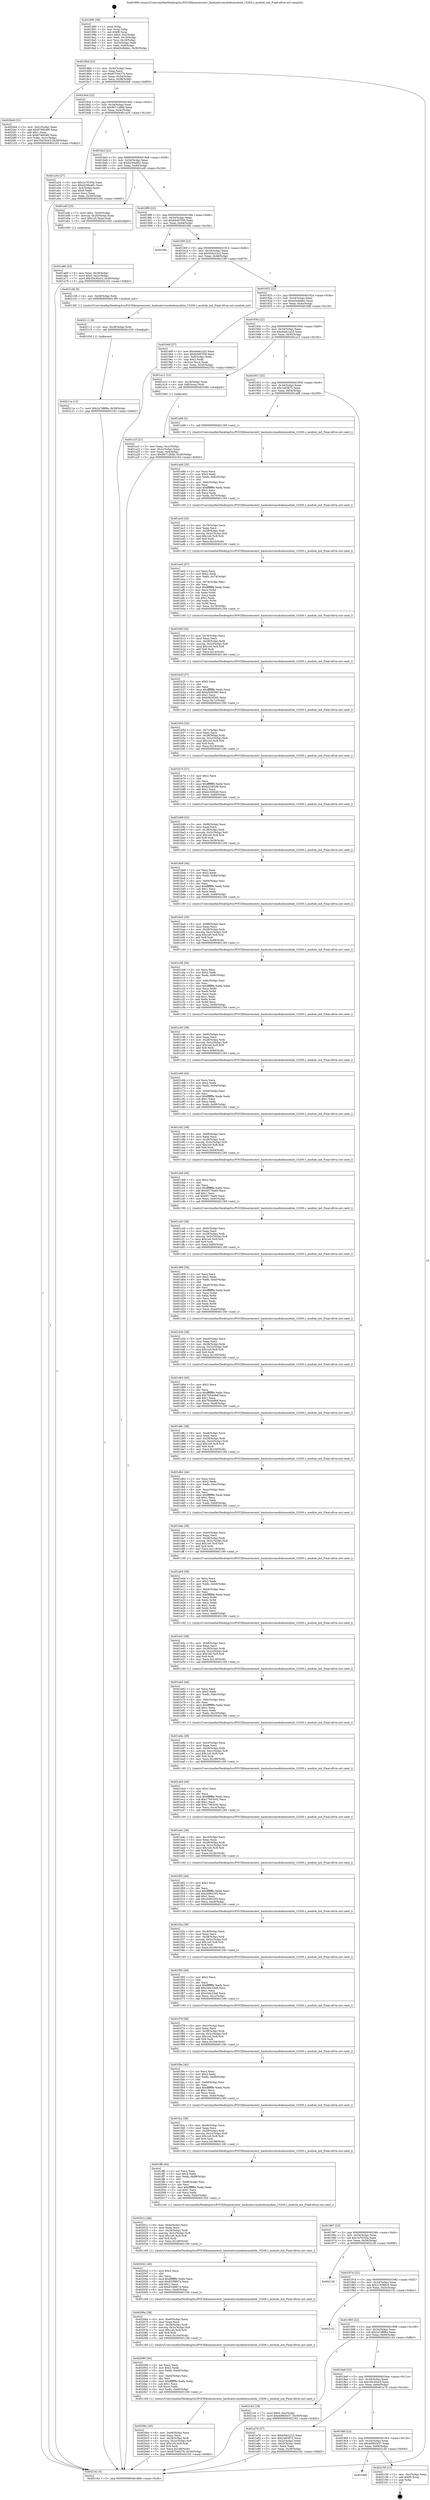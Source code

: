 digraph "0x401890" {
  label = "0x401890 (/mnt/c/Users/mathe/Desktop/tcc/POCII/binaries/extr_hashcatsrcmodulesmodule_15200.c_module_init_Final-ollvm.out::main(0))"
  labelloc = "t"
  node[shape=record]

  Entry [label="",width=0.3,height=0.3,shape=circle,fillcolor=black,style=filled]
  "0x4018b6" [label="{
     0x4018b6 [23]\l
     | [instrs]\l
     &nbsp;&nbsp;0x4018b6 \<+3\>: mov -0x30(%rbp),%eax\l
     &nbsp;&nbsp;0x4018b9 \<+2\>: mov %eax,%ecx\l
     &nbsp;&nbsp;0x4018bb \<+6\>: sub $0x87546376,%ecx\l
     &nbsp;&nbsp;0x4018c1 \<+3\>: mov %eax,-0x34(%rbp)\l
     &nbsp;&nbsp;0x4018c4 \<+3\>: mov %ecx,-0x38(%rbp)\l
     &nbsp;&nbsp;0x4018c7 \<+6\>: je 00000000004020e9 \<main+0x859\>\l
  }"]
  "0x4020e9" [label="{
     0x4020e9 [31]\l
     | [instrs]\l
     &nbsp;&nbsp;0x4020e9 \<+3\>: mov -0x2c(%rbp),%eax\l
     &nbsp;&nbsp;0x4020ec \<+5\>: add $0x6746b4f0,%eax\l
     &nbsp;&nbsp;0x4020f1 \<+3\>: add $0x1,%eax\l
     &nbsp;&nbsp;0x4020f4 \<+5\>: sub $0x6746b4f0,%eax\l
     &nbsp;&nbsp;0x4020f9 \<+3\>: mov %eax,-0x2c(%rbp)\l
     &nbsp;&nbsp;0x4020fc \<+7\>: movl $0x35e30ce3,-0x30(%rbp)\l
     &nbsp;&nbsp;0x402103 \<+5\>: jmp 0000000000402162 \<main+0x8d2\>\l
  }"]
  "0x4018cd" [label="{
     0x4018cd [22]\l
     | [instrs]\l
     &nbsp;&nbsp;0x4018cd \<+5\>: jmp 00000000004018d2 \<main+0x42\>\l
     &nbsp;&nbsp;0x4018d2 \<+3\>: mov -0x34(%rbp),%eax\l
     &nbsp;&nbsp;0x4018d5 \<+5\>: sub $0x9671268b,%eax\l
     &nbsp;&nbsp;0x4018da \<+3\>: mov %eax,-0x3c(%rbp)\l
     &nbsp;&nbsp;0x4018dd \<+6\>: je 0000000000401a34 \<main+0x1a4\>\l
  }"]
  Exit [label="",width=0.3,height=0.3,shape=circle,fillcolor=black,style=filled,peripheries=2]
  "0x401a34" [label="{
     0x401a34 [27]\l
     | [instrs]\l
     &nbsp;&nbsp;0x401a34 \<+5\>: mov $0x1e7f105a,%eax\l
     &nbsp;&nbsp;0x401a39 \<+5\>: mov $0xb239a481,%ecx\l
     &nbsp;&nbsp;0x401a3e \<+3\>: mov -0x4(%rbp),%edx\l
     &nbsp;&nbsp;0x401a41 \<+3\>: cmp $0x0,%edx\l
     &nbsp;&nbsp;0x401a44 \<+3\>: cmove %ecx,%eax\l
     &nbsp;&nbsp;0x401a47 \<+3\>: mov %eax,-0x30(%rbp)\l
     &nbsp;&nbsp;0x401a4a \<+5\>: jmp 0000000000402162 \<main+0x8d2\>\l
  }"]
  "0x4018e3" [label="{
     0x4018e3 [22]\l
     | [instrs]\l
     &nbsp;&nbsp;0x4018e3 \<+5\>: jmp 00000000004018e8 \<main+0x58\>\l
     &nbsp;&nbsp;0x4018e8 \<+3\>: mov -0x34(%rbp),%eax\l
     &nbsp;&nbsp;0x4018eb \<+5\>: sub $0xb239a481,%eax\l
     &nbsp;&nbsp;0x4018f0 \<+3\>: mov %eax,-0x40(%rbp)\l
     &nbsp;&nbsp;0x4018f3 \<+6\>: je 0000000000401a4f \<main+0x1bf\>\l
  }"]
  "0x4019d5" [label="{
     0x4019d5\l
  }", style=dashed]
  "0x401a4f" [label="{
     0x401a4f [23]\l
     | [instrs]\l
     &nbsp;&nbsp;0x401a4f \<+7\>: movl $0x1,-0x20(%rbp)\l
     &nbsp;&nbsp;0x401a56 \<+4\>: movslq -0x20(%rbp),%rax\l
     &nbsp;&nbsp;0x401a5a \<+7\>: imul $0x1e0,%rax,%rdi\l
     &nbsp;&nbsp;0x401a61 \<+5\>: call 0000000000401050 \<malloc@plt\>\l
     | [calls]\l
     &nbsp;&nbsp;0x401050 \{1\} (unknown)\l
  }"]
  "0x4018f9" [label="{
     0x4018f9 [22]\l
     | [instrs]\l
     &nbsp;&nbsp;0x4018f9 \<+5\>: jmp 00000000004018fe \<main+0x6e\>\l
     &nbsp;&nbsp;0x4018fe \<+3\>: mov -0x34(%rbp),%eax\l
     &nbsp;&nbsp;0x401901 \<+5\>: sub $0xb4497f36,%eax\l
     &nbsp;&nbsp;0x401906 \<+3\>: mov %eax,-0x44(%rbp)\l
     &nbsp;&nbsp;0x401909 \<+6\>: je 00000000004019fa \<main+0x16a\>\l
  }"]
  "0x402156" [label="{
     0x402156 [12]\l
     | [instrs]\l
     &nbsp;&nbsp;0x402156 \<+3\>: mov -0xc(%rbp),%eax\l
     &nbsp;&nbsp;0x402159 \<+7\>: add $0xf0,%rsp\l
     &nbsp;&nbsp;0x402160 \<+1\>: pop %rbp\l
     &nbsp;&nbsp;0x402161 \<+1\>: ret\l
  }"]
  "0x4019fa" [label="{
     0x4019fa\l
  }", style=dashed]
  "0x40190f" [label="{
     0x40190f [22]\l
     | [instrs]\l
     &nbsp;&nbsp;0x40190f \<+5\>: jmp 0000000000401914 \<main+0x84\>\l
     &nbsp;&nbsp;0x401914 \<+3\>: mov -0x34(%rbp),%eax\l
     &nbsp;&nbsp;0x401917 \<+5\>: sub $0xb54c22c2,%eax\l
     &nbsp;&nbsp;0x40191c \<+3\>: mov %eax,-0x48(%rbp)\l
     &nbsp;&nbsp;0x40191f \<+6\>: je 0000000000402108 \<main+0x878\>\l
  }"]
  "0x40211a" [label="{
     0x40211a [12]\l
     | [instrs]\l
     &nbsp;&nbsp;0x40211a \<+7\>: movl $0x2a7d8f8a,-0x30(%rbp)\l
     &nbsp;&nbsp;0x402121 \<+5\>: jmp 0000000000402162 \<main+0x8d2\>\l
  }"]
  "0x402108" [label="{
     0x402108 [9]\l
     | [instrs]\l
     &nbsp;&nbsp;0x402108 \<+4\>: mov -0x28(%rbp),%rdi\l
     &nbsp;&nbsp;0x40210c \<+5\>: call 00000000004013f0 \<module_init\>\l
     | [calls]\l
     &nbsp;&nbsp;0x4013f0 \{1\} (/mnt/c/Users/mathe/Desktop/tcc/POCII/binaries/extr_hashcatsrcmodulesmodule_15200.c_module_init_Final-ollvm.out::module_init)\l
  }"]
  "0x401925" [label="{
     0x401925 [22]\l
     | [instrs]\l
     &nbsp;&nbsp;0x401925 \<+5\>: jmp 000000000040192a \<main+0x9a\>\l
     &nbsp;&nbsp;0x40192a \<+3\>: mov -0x34(%rbp),%eax\l
     &nbsp;&nbsp;0x40192d \<+5\>: sub $0xd3e0ebbc,%eax\l
     &nbsp;&nbsp;0x401932 \<+3\>: mov %eax,-0x4c(%rbp)\l
     &nbsp;&nbsp;0x401935 \<+6\>: je 00000000004019df \<main+0x14f\>\l
  }"]
  "0x402111" [label="{
     0x402111 [9]\l
     | [instrs]\l
     &nbsp;&nbsp;0x402111 \<+4\>: mov -0x28(%rbp),%rdi\l
     &nbsp;&nbsp;0x402115 \<+5\>: call 0000000000401030 \<free@plt\>\l
     | [calls]\l
     &nbsp;&nbsp;0x401030 \{1\} (unknown)\l
  }"]
  "0x4019df" [label="{
     0x4019df [27]\l
     | [instrs]\l
     &nbsp;&nbsp;0x4019df \<+5\>: mov $0xd4de1a33,%eax\l
     &nbsp;&nbsp;0x4019e4 \<+5\>: mov $0xb4497f36,%ecx\l
     &nbsp;&nbsp;0x4019e9 \<+3\>: mov -0x8(%rbp),%edx\l
     &nbsp;&nbsp;0x4019ec \<+3\>: cmp $0x2,%edx\l
     &nbsp;&nbsp;0x4019ef \<+3\>: cmovne %ecx,%eax\l
     &nbsp;&nbsp;0x4019f2 \<+3\>: mov %eax,-0x30(%rbp)\l
     &nbsp;&nbsp;0x4019f5 \<+5\>: jmp 0000000000402162 \<main+0x8d2\>\l
  }"]
  "0x40193b" [label="{
     0x40193b [22]\l
     | [instrs]\l
     &nbsp;&nbsp;0x40193b \<+5\>: jmp 0000000000401940 \<main+0xb0\>\l
     &nbsp;&nbsp;0x401940 \<+3\>: mov -0x34(%rbp),%eax\l
     &nbsp;&nbsp;0x401943 \<+5\>: sub $0xd4de1a33,%eax\l
     &nbsp;&nbsp;0x401948 \<+3\>: mov %eax,-0x50(%rbp)\l
     &nbsp;&nbsp;0x40194b \<+6\>: je 0000000000401a12 \<main+0x182\>\l
  }"]
  "0x402162" [label="{
     0x402162 [5]\l
     | [instrs]\l
     &nbsp;&nbsp;0x402162 \<+5\>: jmp 00000000004018b6 \<main+0x26\>\l
  }"]
  "0x401890" [label="{
     0x401890 [38]\l
     | [instrs]\l
     &nbsp;&nbsp;0x401890 \<+1\>: push %rbp\l
     &nbsp;&nbsp;0x401891 \<+3\>: mov %rsp,%rbp\l
     &nbsp;&nbsp;0x401894 \<+7\>: sub $0xf0,%rsp\l
     &nbsp;&nbsp;0x40189b \<+7\>: movl $0x0,-0xc(%rbp)\l
     &nbsp;&nbsp;0x4018a2 \<+3\>: mov %edi,-0x10(%rbp)\l
     &nbsp;&nbsp;0x4018a5 \<+4\>: mov %rsi,-0x18(%rbp)\l
     &nbsp;&nbsp;0x4018a9 \<+3\>: mov -0x10(%rbp),%edi\l
     &nbsp;&nbsp;0x4018ac \<+3\>: mov %edi,-0x8(%rbp)\l
     &nbsp;&nbsp;0x4018af \<+7\>: movl $0xd3e0ebbc,-0x30(%rbp)\l
  }"]
  "0x4020bc" [label="{
     0x4020bc [45]\l
     | [instrs]\l
     &nbsp;&nbsp;0x4020bc \<+6\>: mov -0xe8(%rbp),%ecx\l
     &nbsp;&nbsp;0x4020c2 \<+3\>: imul %eax,%ecx\l
     &nbsp;&nbsp;0x4020c5 \<+4\>: mov -0x28(%rbp),%rdi\l
     &nbsp;&nbsp;0x4020c9 \<+4\>: movslq -0x2c(%rbp),%r8\l
     &nbsp;&nbsp;0x4020cd \<+7\>: imul $0x1e0,%r8,%r8\l
     &nbsp;&nbsp;0x4020d4 \<+3\>: add %r8,%rdi\l
     &nbsp;&nbsp;0x4020d7 \<+6\>: mov %ecx,0x1d8(%rdi)\l
     &nbsp;&nbsp;0x4020dd \<+7\>: movl $0x87546376,-0x30(%rbp)\l
     &nbsp;&nbsp;0x4020e4 \<+5\>: jmp 0000000000402162 \<main+0x8d2\>\l
  }"]
  "0x401a12" [label="{
     0x401a12 [13]\l
     | [instrs]\l
     &nbsp;&nbsp;0x401a12 \<+4\>: mov -0x18(%rbp),%rax\l
     &nbsp;&nbsp;0x401a16 \<+4\>: mov 0x8(%rax),%rdi\l
     &nbsp;&nbsp;0x401a1a \<+5\>: call 0000000000401060 \<atoi@plt\>\l
     | [calls]\l
     &nbsp;&nbsp;0x401060 \{1\} (unknown)\l
  }"]
  "0x401951" [label="{
     0x401951 [22]\l
     | [instrs]\l
     &nbsp;&nbsp;0x401951 \<+5\>: jmp 0000000000401956 \<main+0xc6\>\l
     &nbsp;&nbsp;0x401956 \<+3\>: mov -0x34(%rbp),%eax\l
     &nbsp;&nbsp;0x401959 \<+5\>: sub $0x1a63872,%eax\l
     &nbsp;&nbsp;0x40195e \<+3\>: mov %eax,-0x54(%rbp)\l
     &nbsp;&nbsp;0x401961 \<+6\>: je 0000000000401a98 \<main+0x208\>\l
  }"]
  "0x401a1f" [label="{
     0x401a1f [21]\l
     | [instrs]\l
     &nbsp;&nbsp;0x401a1f \<+3\>: mov %eax,-0x1c(%rbp)\l
     &nbsp;&nbsp;0x401a22 \<+3\>: mov -0x1c(%rbp),%eax\l
     &nbsp;&nbsp;0x401a25 \<+3\>: mov %eax,-0x4(%rbp)\l
     &nbsp;&nbsp;0x401a28 \<+7\>: movl $0x9671268b,-0x30(%rbp)\l
     &nbsp;&nbsp;0x401a2f \<+5\>: jmp 0000000000402162 \<main+0x8d2\>\l
  }"]
  "0x401a66" [label="{
     0x401a66 [23]\l
     | [instrs]\l
     &nbsp;&nbsp;0x401a66 \<+4\>: mov %rax,-0x28(%rbp)\l
     &nbsp;&nbsp;0x401a6a \<+7\>: movl $0x0,-0x2c(%rbp)\l
     &nbsp;&nbsp;0x401a71 \<+7\>: movl $0x35e30ce3,-0x30(%rbp)\l
     &nbsp;&nbsp;0x401a78 \<+5\>: jmp 0000000000402162 \<main+0x8d2\>\l
  }"]
  "0x402090" [label="{
     0x402090 [44]\l
     | [instrs]\l
     &nbsp;&nbsp;0x402090 \<+2\>: xor %ecx,%ecx\l
     &nbsp;&nbsp;0x402092 \<+5\>: mov $0x2,%edx\l
     &nbsp;&nbsp;0x402097 \<+6\>: mov %edx,-0xe4(%rbp)\l
     &nbsp;&nbsp;0x40209d \<+1\>: cltd\l
     &nbsp;&nbsp;0x40209e \<+6\>: mov -0xe4(%rbp),%esi\l
     &nbsp;&nbsp;0x4020a4 \<+2\>: idiv %esi\l
     &nbsp;&nbsp;0x4020a6 \<+6\>: imul $0xfffffffe,%edx,%edx\l
     &nbsp;&nbsp;0x4020ac \<+3\>: sub $0x1,%ecx\l
     &nbsp;&nbsp;0x4020af \<+2\>: sub %ecx,%edx\l
     &nbsp;&nbsp;0x4020b1 \<+6\>: mov %edx,-0xe8(%rbp)\l
     &nbsp;&nbsp;0x4020b7 \<+5\>: call 0000000000401160 \<next_i\>\l
     | [calls]\l
     &nbsp;&nbsp;0x401160 \{1\} (/mnt/c/Users/mathe/Desktop/tcc/POCII/binaries/extr_hashcatsrcmodulesmodule_15200.c_module_init_Final-ollvm.out::next_i)\l
  }"]
  "0x401a98" [label="{
     0x401a98 [5]\l
     | [instrs]\l
     &nbsp;&nbsp;0x401a98 \<+5\>: call 0000000000401160 \<next_i\>\l
     | [calls]\l
     &nbsp;&nbsp;0x401160 \{1\} (/mnt/c/Users/mathe/Desktop/tcc/POCII/binaries/extr_hashcatsrcmodulesmodule_15200.c_module_init_Final-ollvm.out::next_i)\l
  }"]
  "0x401967" [label="{
     0x401967 [22]\l
     | [instrs]\l
     &nbsp;&nbsp;0x401967 \<+5\>: jmp 000000000040196c \<main+0xdc\>\l
     &nbsp;&nbsp;0x40196c \<+3\>: mov -0x34(%rbp),%eax\l
     &nbsp;&nbsp;0x40196f \<+5\>: sub $0x1e7f105a,%eax\l
     &nbsp;&nbsp;0x401974 \<+3\>: mov %eax,-0x58(%rbp)\l
     &nbsp;&nbsp;0x401977 \<+6\>: je 0000000000402126 \<main+0x896\>\l
  }"]
  "0x40206a" [label="{
     0x40206a [38]\l
     | [instrs]\l
     &nbsp;&nbsp;0x40206a \<+6\>: mov -0xe0(%rbp),%ecx\l
     &nbsp;&nbsp;0x402070 \<+3\>: imul %eax,%ecx\l
     &nbsp;&nbsp;0x402073 \<+4\>: mov -0x28(%rbp),%rdi\l
     &nbsp;&nbsp;0x402077 \<+4\>: movslq -0x2c(%rbp),%r8\l
     &nbsp;&nbsp;0x40207b \<+7\>: imul $0x1e0,%r8,%r8\l
     &nbsp;&nbsp;0x402082 \<+3\>: add %r8,%rdi\l
     &nbsp;&nbsp;0x402085 \<+6\>: mov %ecx,0x1d4(%rdi)\l
     &nbsp;&nbsp;0x40208b \<+5\>: call 0000000000401160 \<next_i\>\l
     | [calls]\l
     &nbsp;&nbsp;0x401160 \{1\} (/mnt/c/Users/mathe/Desktop/tcc/POCII/binaries/extr_hashcatsrcmodulesmodule_15200.c_module_init_Final-ollvm.out::next_i)\l
  }"]
  "0x402126" [label="{
     0x402126\l
  }", style=dashed]
  "0x40197d" [label="{
     0x40197d [22]\l
     | [instrs]\l
     &nbsp;&nbsp;0x40197d \<+5\>: jmp 0000000000401982 \<main+0xf2\>\l
     &nbsp;&nbsp;0x401982 \<+3\>: mov -0x34(%rbp),%eax\l
     &nbsp;&nbsp;0x401985 \<+5\>: sub $0x219366c9,%eax\l
     &nbsp;&nbsp;0x40198a \<+3\>: mov %eax,-0x5c(%rbp)\l
     &nbsp;&nbsp;0x40198d \<+6\>: je 0000000000402132 \<main+0x8a2\>\l
  }"]
  "0x402042" [label="{
     0x402042 [40]\l
     | [instrs]\l
     &nbsp;&nbsp;0x402042 \<+5\>: mov $0x2,%ecx\l
     &nbsp;&nbsp;0x402047 \<+1\>: cltd\l
     &nbsp;&nbsp;0x402048 \<+2\>: idiv %ecx\l
     &nbsp;&nbsp;0x40204a \<+6\>: imul $0xfffffffe,%edx,%ecx\l
     &nbsp;&nbsp;0x402050 \<+6\>: add $0x6338f074,%ecx\l
     &nbsp;&nbsp;0x402056 \<+3\>: add $0x1,%ecx\l
     &nbsp;&nbsp;0x402059 \<+6\>: sub $0x6338f074,%ecx\l
     &nbsp;&nbsp;0x40205f \<+6\>: mov %ecx,-0xe0(%rbp)\l
     &nbsp;&nbsp;0x402065 \<+5\>: call 0000000000401160 \<next_i\>\l
     | [calls]\l
     &nbsp;&nbsp;0x401160 \{1\} (/mnt/c/Users/mathe/Desktop/tcc/POCII/binaries/extr_hashcatsrcmodulesmodule_15200.c_module_init_Final-ollvm.out::next_i)\l
  }"]
  "0x402132" [label="{
     0x402132\l
  }", style=dashed]
  "0x401993" [label="{
     0x401993 [22]\l
     | [instrs]\l
     &nbsp;&nbsp;0x401993 \<+5\>: jmp 0000000000401998 \<main+0x108\>\l
     &nbsp;&nbsp;0x401998 \<+3\>: mov -0x34(%rbp),%eax\l
     &nbsp;&nbsp;0x40199b \<+5\>: sub $0x2a7d8f8a,%eax\l
     &nbsp;&nbsp;0x4019a0 \<+3\>: mov %eax,-0x60(%rbp)\l
     &nbsp;&nbsp;0x4019a3 \<+6\>: je 0000000000402143 \<main+0x8b3\>\l
  }"]
  "0x40201c" [label="{
     0x40201c [38]\l
     | [instrs]\l
     &nbsp;&nbsp;0x40201c \<+6\>: mov -0xdc(%rbp),%ecx\l
     &nbsp;&nbsp;0x402022 \<+3\>: imul %eax,%ecx\l
     &nbsp;&nbsp;0x402025 \<+4\>: mov -0x28(%rbp),%rdi\l
     &nbsp;&nbsp;0x402029 \<+4\>: movslq -0x2c(%rbp),%r8\l
     &nbsp;&nbsp;0x40202d \<+7\>: imul $0x1e0,%r8,%r8\l
     &nbsp;&nbsp;0x402034 \<+3\>: add %r8,%rdi\l
     &nbsp;&nbsp;0x402037 \<+6\>: mov %ecx,0x1d0(%rdi)\l
     &nbsp;&nbsp;0x40203d \<+5\>: call 0000000000401160 \<next_i\>\l
     | [calls]\l
     &nbsp;&nbsp;0x401160 \{1\} (/mnt/c/Users/mathe/Desktop/tcc/POCII/binaries/extr_hashcatsrcmodulesmodule_15200.c_module_init_Final-ollvm.out::next_i)\l
  }"]
  "0x402143" [label="{
     0x402143 [19]\l
     | [instrs]\l
     &nbsp;&nbsp;0x402143 \<+7\>: movl $0x0,-0xc(%rbp)\l
     &nbsp;&nbsp;0x40214a \<+7\>: movl $0x4d9b5437,-0x30(%rbp)\l
     &nbsp;&nbsp;0x402151 \<+5\>: jmp 0000000000402162 \<main+0x8d2\>\l
  }"]
  "0x4019a9" [label="{
     0x4019a9 [22]\l
     | [instrs]\l
     &nbsp;&nbsp;0x4019a9 \<+5\>: jmp 00000000004019ae \<main+0x11e\>\l
     &nbsp;&nbsp;0x4019ae \<+3\>: mov -0x34(%rbp),%eax\l
     &nbsp;&nbsp;0x4019b1 \<+5\>: sub $0x35e30ce3,%eax\l
     &nbsp;&nbsp;0x4019b6 \<+3\>: mov %eax,-0x64(%rbp)\l
     &nbsp;&nbsp;0x4019b9 \<+6\>: je 0000000000401a7d \<main+0x1ed\>\l
  }"]
  "0x401ff0" [label="{
     0x401ff0 [44]\l
     | [instrs]\l
     &nbsp;&nbsp;0x401ff0 \<+2\>: xor %ecx,%ecx\l
     &nbsp;&nbsp;0x401ff2 \<+5\>: mov $0x2,%edx\l
     &nbsp;&nbsp;0x401ff7 \<+6\>: mov %edx,-0xd8(%rbp)\l
     &nbsp;&nbsp;0x401ffd \<+1\>: cltd\l
     &nbsp;&nbsp;0x401ffe \<+6\>: mov -0xd8(%rbp),%esi\l
     &nbsp;&nbsp;0x402004 \<+2\>: idiv %esi\l
     &nbsp;&nbsp;0x402006 \<+6\>: imul $0xfffffffe,%edx,%edx\l
     &nbsp;&nbsp;0x40200c \<+3\>: sub $0x1,%ecx\l
     &nbsp;&nbsp;0x40200f \<+2\>: sub %ecx,%edx\l
     &nbsp;&nbsp;0x402011 \<+6\>: mov %edx,-0xdc(%rbp)\l
     &nbsp;&nbsp;0x402017 \<+5\>: call 0000000000401160 \<next_i\>\l
     | [calls]\l
     &nbsp;&nbsp;0x401160 \{1\} (/mnt/c/Users/mathe/Desktop/tcc/POCII/binaries/extr_hashcatsrcmodulesmodule_15200.c_module_init_Final-ollvm.out::next_i)\l
  }"]
  "0x401a7d" [label="{
     0x401a7d [27]\l
     | [instrs]\l
     &nbsp;&nbsp;0x401a7d \<+5\>: mov $0xb54c22c2,%eax\l
     &nbsp;&nbsp;0x401a82 \<+5\>: mov $0x1a63872,%ecx\l
     &nbsp;&nbsp;0x401a87 \<+3\>: mov -0x2c(%rbp),%edx\l
     &nbsp;&nbsp;0x401a8a \<+3\>: cmp -0x20(%rbp),%edx\l
     &nbsp;&nbsp;0x401a8d \<+3\>: cmovl %ecx,%eax\l
     &nbsp;&nbsp;0x401a90 \<+3\>: mov %eax,-0x30(%rbp)\l
     &nbsp;&nbsp;0x401a93 \<+5\>: jmp 0000000000402162 \<main+0x8d2\>\l
  }"]
  "0x4019bf" [label="{
     0x4019bf [22]\l
     | [instrs]\l
     &nbsp;&nbsp;0x4019bf \<+5\>: jmp 00000000004019c4 \<main+0x134\>\l
     &nbsp;&nbsp;0x4019c4 \<+3\>: mov -0x34(%rbp),%eax\l
     &nbsp;&nbsp;0x4019c7 \<+5\>: sub $0x4d9b5437,%eax\l
     &nbsp;&nbsp;0x4019cc \<+3\>: mov %eax,-0x68(%rbp)\l
     &nbsp;&nbsp;0x4019cf \<+6\>: je 0000000000402156 \<main+0x8c6\>\l
  }"]
  "0x401a9d" [label="{
     0x401a9d [35]\l
     | [instrs]\l
     &nbsp;&nbsp;0x401a9d \<+2\>: xor %ecx,%ecx\l
     &nbsp;&nbsp;0x401a9f \<+5\>: mov $0x2,%edx\l
     &nbsp;&nbsp;0x401aa4 \<+3\>: mov %edx,-0x6c(%rbp)\l
     &nbsp;&nbsp;0x401aa7 \<+1\>: cltd\l
     &nbsp;&nbsp;0x401aa8 \<+3\>: mov -0x6c(%rbp),%esi\l
     &nbsp;&nbsp;0x401aab \<+2\>: idiv %esi\l
     &nbsp;&nbsp;0x401aad \<+6\>: imul $0xfffffffe,%edx,%edx\l
     &nbsp;&nbsp;0x401ab3 \<+3\>: sub $0x1,%ecx\l
     &nbsp;&nbsp;0x401ab6 \<+2\>: sub %ecx,%edx\l
     &nbsp;&nbsp;0x401ab8 \<+3\>: mov %edx,-0x70(%rbp)\l
     &nbsp;&nbsp;0x401abb \<+5\>: call 0000000000401160 \<next_i\>\l
     | [calls]\l
     &nbsp;&nbsp;0x401160 \{1\} (/mnt/c/Users/mathe/Desktop/tcc/POCII/binaries/extr_hashcatsrcmodulesmodule_15200.c_module_init_Final-ollvm.out::next_i)\l
  }"]
  "0x401ac0" [label="{
     0x401ac0 [32]\l
     | [instrs]\l
     &nbsp;&nbsp;0x401ac0 \<+3\>: mov -0x70(%rbp),%ecx\l
     &nbsp;&nbsp;0x401ac3 \<+3\>: imul %eax,%ecx\l
     &nbsp;&nbsp;0x401ac6 \<+4\>: mov -0x28(%rbp),%rdi\l
     &nbsp;&nbsp;0x401aca \<+4\>: movslq -0x2c(%rbp),%r8\l
     &nbsp;&nbsp;0x401ace \<+7\>: imul $0x1e0,%r8,%r8\l
     &nbsp;&nbsp;0x401ad5 \<+3\>: add %r8,%rdi\l
     &nbsp;&nbsp;0x401ad8 \<+3\>: mov %ecx,0x10(%rdi)\l
     &nbsp;&nbsp;0x401adb \<+5\>: call 0000000000401160 \<next_i\>\l
     | [calls]\l
     &nbsp;&nbsp;0x401160 \{1\} (/mnt/c/Users/mathe/Desktop/tcc/POCII/binaries/extr_hashcatsrcmodulesmodule_15200.c_module_init_Final-ollvm.out::next_i)\l
  }"]
  "0x401ae0" [label="{
     0x401ae0 [47]\l
     | [instrs]\l
     &nbsp;&nbsp;0x401ae0 \<+2\>: xor %ecx,%ecx\l
     &nbsp;&nbsp;0x401ae2 \<+5\>: mov $0x2,%edx\l
     &nbsp;&nbsp;0x401ae7 \<+3\>: mov %edx,-0x74(%rbp)\l
     &nbsp;&nbsp;0x401aea \<+1\>: cltd\l
     &nbsp;&nbsp;0x401aeb \<+3\>: mov -0x74(%rbp),%esi\l
     &nbsp;&nbsp;0x401aee \<+2\>: idiv %esi\l
     &nbsp;&nbsp;0x401af0 \<+6\>: imul $0xfffffffe,%edx,%edx\l
     &nbsp;&nbsp;0x401af6 \<+3\>: mov %ecx,%r9d\l
     &nbsp;&nbsp;0x401af9 \<+3\>: sub %edx,%r9d\l
     &nbsp;&nbsp;0x401afc \<+2\>: mov %ecx,%edx\l
     &nbsp;&nbsp;0x401afe \<+3\>: sub $0x1,%edx\l
     &nbsp;&nbsp;0x401b01 \<+3\>: add %edx,%r9d\l
     &nbsp;&nbsp;0x401b04 \<+3\>: sub %r9d,%ecx\l
     &nbsp;&nbsp;0x401b07 \<+3\>: mov %ecx,-0x78(%rbp)\l
     &nbsp;&nbsp;0x401b0a \<+5\>: call 0000000000401160 \<next_i\>\l
     | [calls]\l
     &nbsp;&nbsp;0x401160 \{1\} (/mnt/c/Users/mathe/Desktop/tcc/POCII/binaries/extr_hashcatsrcmodulesmodule_15200.c_module_init_Final-ollvm.out::next_i)\l
  }"]
  "0x401b0f" [label="{
     0x401b0f [32]\l
     | [instrs]\l
     &nbsp;&nbsp;0x401b0f \<+3\>: mov -0x78(%rbp),%ecx\l
     &nbsp;&nbsp;0x401b12 \<+3\>: imul %eax,%ecx\l
     &nbsp;&nbsp;0x401b15 \<+4\>: mov -0x28(%rbp),%rdi\l
     &nbsp;&nbsp;0x401b19 \<+4\>: movslq -0x2c(%rbp),%r8\l
     &nbsp;&nbsp;0x401b1d \<+7\>: imul $0x1e0,%r8,%r8\l
     &nbsp;&nbsp;0x401b24 \<+3\>: add %r8,%rdi\l
     &nbsp;&nbsp;0x401b27 \<+3\>: mov %ecx,0x14(%rdi)\l
     &nbsp;&nbsp;0x401b2a \<+5\>: call 0000000000401160 \<next_i\>\l
     | [calls]\l
     &nbsp;&nbsp;0x401160 \{1\} (/mnt/c/Users/mathe/Desktop/tcc/POCII/binaries/extr_hashcatsrcmodulesmodule_15200.c_module_init_Final-ollvm.out::next_i)\l
  }"]
  "0x401b2f" [label="{
     0x401b2f [37]\l
     | [instrs]\l
     &nbsp;&nbsp;0x401b2f \<+5\>: mov $0x2,%ecx\l
     &nbsp;&nbsp;0x401b34 \<+1\>: cltd\l
     &nbsp;&nbsp;0x401b35 \<+2\>: idiv %ecx\l
     &nbsp;&nbsp;0x401b37 \<+6\>: imul $0xfffffffe,%edx,%ecx\l
     &nbsp;&nbsp;0x401b3d \<+6\>: add $0xb5b5f385,%ecx\l
     &nbsp;&nbsp;0x401b43 \<+3\>: add $0x1,%ecx\l
     &nbsp;&nbsp;0x401b46 \<+6\>: sub $0xb5b5f385,%ecx\l
     &nbsp;&nbsp;0x401b4c \<+3\>: mov %ecx,-0x7c(%rbp)\l
     &nbsp;&nbsp;0x401b4f \<+5\>: call 0000000000401160 \<next_i\>\l
     | [calls]\l
     &nbsp;&nbsp;0x401160 \{1\} (/mnt/c/Users/mathe/Desktop/tcc/POCII/binaries/extr_hashcatsrcmodulesmodule_15200.c_module_init_Final-ollvm.out::next_i)\l
  }"]
  "0x401b54" [label="{
     0x401b54 [32]\l
     | [instrs]\l
     &nbsp;&nbsp;0x401b54 \<+3\>: mov -0x7c(%rbp),%ecx\l
     &nbsp;&nbsp;0x401b57 \<+3\>: imul %eax,%ecx\l
     &nbsp;&nbsp;0x401b5a \<+4\>: mov -0x28(%rbp),%rdi\l
     &nbsp;&nbsp;0x401b5e \<+4\>: movslq -0x2c(%rbp),%r8\l
     &nbsp;&nbsp;0x401b62 \<+7\>: imul $0x1e0,%r8,%r8\l
     &nbsp;&nbsp;0x401b69 \<+3\>: add %r8,%rdi\l
     &nbsp;&nbsp;0x401b6c \<+3\>: mov %ecx,0x18(%rdi)\l
     &nbsp;&nbsp;0x401b6f \<+5\>: call 0000000000401160 \<next_i\>\l
     | [calls]\l
     &nbsp;&nbsp;0x401160 \{1\} (/mnt/c/Users/mathe/Desktop/tcc/POCII/binaries/extr_hashcatsrcmodulesmodule_15200.c_module_init_Final-ollvm.out::next_i)\l
  }"]
  "0x401b74" [label="{
     0x401b74 [37]\l
     | [instrs]\l
     &nbsp;&nbsp;0x401b74 \<+5\>: mov $0x2,%ecx\l
     &nbsp;&nbsp;0x401b79 \<+1\>: cltd\l
     &nbsp;&nbsp;0x401b7a \<+2\>: idiv %ecx\l
     &nbsp;&nbsp;0x401b7c \<+6\>: imul $0xfffffffe,%edx,%ecx\l
     &nbsp;&nbsp;0x401b82 \<+6\>: sub $0xb234f2d6,%ecx\l
     &nbsp;&nbsp;0x401b88 \<+3\>: add $0x1,%ecx\l
     &nbsp;&nbsp;0x401b8b \<+6\>: add $0xb234f2d6,%ecx\l
     &nbsp;&nbsp;0x401b91 \<+3\>: mov %ecx,-0x80(%rbp)\l
     &nbsp;&nbsp;0x401b94 \<+5\>: call 0000000000401160 \<next_i\>\l
     | [calls]\l
     &nbsp;&nbsp;0x401160 \{1\} (/mnt/c/Users/mathe/Desktop/tcc/POCII/binaries/extr_hashcatsrcmodulesmodule_15200.c_module_init_Final-ollvm.out::next_i)\l
  }"]
  "0x401b99" [label="{
     0x401b99 [32]\l
     | [instrs]\l
     &nbsp;&nbsp;0x401b99 \<+3\>: mov -0x80(%rbp),%ecx\l
     &nbsp;&nbsp;0x401b9c \<+3\>: imul %eax,%ecx\l
     &nbsp;&nbsp;0x401b9f \<+4\>: mov -0x28(%rbp),%rdi\l
     &nbsp;&nbsp;0x401ba3 \<+4\>: movslq -0x2c(%rbp),%r8\l
     &nbsp;&nbsp;0x401ba7 \<+7\>: imul $0x1e0,%r8,%r8\l
     &nbsp;&nbsp;0x401bae \<+3\>: add %r8,%rdi\l
     &nbsp;&nbsp;0x401bb1 \<+3\>: mov %ecx,0x28(%rdi)\l
     &nbsp;&nbsp;0x401bb4 \<+5\>: call 0000000000401160 \<next_i\>\l
     | [calls]\l
     &nbsp;&nbsp;0x401160 \{1\} (/mnt/c/Users/mathe/Desktop/tcc/POCII/binaries/extr_hashcatsrcmodulesmodule_15200.c_module_init_Final-ollvm.out::next_i)\l
  }"]
  "0x401bb9" [label="{
     0x401bb9 [44]\l
     | [instrs]\l
     &nbsp;&nbsp;0x401bb9 \<+2\>: xor %ecx,%ecx\l
     &nbsp;&nbsp;0x401bbb \<+5\>: mov $0x2,%edx\l
     &nbsp;&nbsp;0x401bc0 \<+6\>: mov %edx,-0x84(%rbp)\l
     &nbsp;&nbsp;0x401bc6 \<+1\>: cltd\l
     &nbsp;&nbsp;0x401bc7 \<+6\>: mov -0x84(%rbp),%esi\l
     &nbsp;&nbsp;0x401bcd \<+2\>: idiv %esi\l
     &nbsp;&nbsp;0x401bcf \<+6\>: imul $0xfffffffe,%edx,%edx\l
     &nbsp;&nbsp;0x401bd5 \<+3\>: sub $0x1,%ecx\l
     &nbsp;&nbsp;0x401bd8 \<+2\>: sub %ecx,%edx\l
     &nbsp;&nbsp;0x401bda \<+6\>: mov %edx,-0x88(%rbp)\l
     &nbsp;&nbsp;0x401be0 \<+5\>: call 0000000000401160 \<next_i\>\l
     | [calls]\l
     &nbsp;&nbsp;0x401160 \{1\} (/mnt/c/Users/mathe/Desktop/tcc/POCII/binaries/extr_hashcatsrcmodulesmodule_15200.c_module_init_Final-ollvm.out::next_i)\l
  }"]
  "0x401be5" [label="{
     0x401be5 [35]\l
     | [instrs]\l
     &nbsp;&nbsp;0x401be5 \<+6\>: mov -0x88(%rbp),%ecx\l
     &nbsp;&nbsp;0x401beb \<+3\>: imul %eax,%ecx\l
     &nbsp;&nbsp;0x401bee \<+4\>: mov -0x28(%rbp),%rdi\l
     &nbsp;&nbsp;0x401bf2 \<+4\>: movslq -0x2c(%rbp),%r8\l
     &nbsp;&nbsp;0x401bf6 \<+7\>: imul $0x1e0,%r8,%r8\l
     &nbsp;&nbsp;0x401bfd \<+3\>: add %r8,%rdi\l
     &nbsp;&nbsp;0x401c00 \<+3\>: mov %ecx,0x48(%rdi)\l
     &nbsp;&nbsp;0x401c03 \<+5\>: call 0000000000401160 \<next_i\>\l
     | [calls]\l
     &nbsp;&nbsp;0x401160 \{1\} (/mnt/c/Users/mathe/Desktop/tcc/POCII/binaries/extr_hashcatsrcmodulesmodule_15200.c_module_init_Final-ollvm.out::next_i)\l
  }"]
  "0x401c08" [label="{
     0x401c08 [56]\l
     | [instrs]\l
     &nbsp;&nbsp;0x401c08 \<+2\>: xor %ecx,%ecx\l
     &nbsp;&nbsp;0x401c0a \<+5\>: mov $0x2,%edx\l
     &nbsp;&nbsp;0x401c0f \<+6\>: mov %edx,-0x8c(%rbp)\l
     &nbsp;&nbsp;0x401c15 \<+1\>: cltd\l
     &nbsp;&nbsp;0x401c16 \<+6\>: mov -0x8c(%rbp),%esi\l
     &nbsp;&nbsp;0x401c1c \<+2\>: idiv %esi\l
     &nbsp;&nbsp;0x401c1e \<+6\>: imul $0xfffffffe,%edx,%edx\l
     &nbsp;&nbsp;0x401c24 \<+3\>: mov %ecx,%r9d\l
     &nbsp;&nbsp;0x401c27 \<+3\>: sub %edx,%r9d\l
     &nbsp;&nbsp;0x401c2a \<+2\>: mov %ecx,%edx\l
     &nbsp;&nbsp;0x401c2c \<+3\>: sub $0x1,%edx\l
     &nbsp;&nbsp;0x401c2f \<+3\>: add %edx,%r9d\l
     &nbsp;&nbsp;0x401c32 \<+3\>: sub %r9d,%ecx\l
     &nbsp;&nbsp;0x401c35 \<+6\>: mov %ecx,-0x90(%rbp)\l
     &nbsp;&nbsp;0x401c3b \<+5\>: call 0000000000401160 \<next_i\>\l
     | [calls]\l
     &nbsp;&nbsp;0x401160 \{1\} (/mnt/c/Users/mathe/Desktop/tcc/POCII/binaries/extr_hashcatsrcmodulesmodule_15200.c_module_init_Final-ollvm.out::next_i)\l
  }"]
  "0x401c40" [label="{
     0x401c40 [38]\l
     | [instrs]\l
     &nbsp;&nbsp;0x401c40 \<+6\>: mov -0x90(%rbp),%ecx\l
     &nbsp;&nbsp;0x401c46 \<+3\>: imul %eax,%ecx\l
     &nbsp;&nbsp;0x401c49 \<+4\>: mov -0x28(%rbp),%rdi\l
     &nbsp;&nbsp;0x401c4d \<+4\>: movslq -0x2c(%rbp),%r8\l
     &nbsp;&nbsp;0x401c51 \<+7\>: imul $0x1e0,%r8,%r8\l
     &nbsp;&nbsp;0x401c58 \<+3\>: add %r8,%rdi\l
     &nbsp;&nbsp;0x401c5b \<+6\>: mov %ecx,0x80(%rdi)\l
     &nbsp;&nbsp;0x401c61 \<+5\>: call 0000000000401160 \<next_i\>\l
     | [calls]\l
     &nbsp;&nbsp;0x401160 \{1\} (/mnt/c/Users/mathe/Desktop/tcc/POCII/binaries/extr_hashcatsrcmodulesmodule_15200.c_module_init_Final-ollvm.out::next_i)\l
  }"]
  "0x401c66" [label="{
     0x401c66 [44]\l
     | [instrs]\l
     &nbsp;&nbsp;0x401c66 \<+2\>: xor %ecx,%ecx\l
     &nbsp;&nbsp;0x401c68 \<+5\>: mov $0x2,%edx\l
     &nbsp;&nbsp;0x401c6d \<+6\>: mov %edx,-0x94(%rbp)\l
     &nbsp;&nbsp;0x401c73 \<+1\>: cltd\l
     &nbsp;&nbsp;0x401c74 \<+6\>: mov -0x94(%rbp),%esi\l
     &nbsp;&nbsp;0x401c7a \<+2\>: idiv %esi\l
     &nbsp;&nbsp;0x401c7c \<+6\>: imul $0xfffffffe,%edx,%edx\l
     &nbsp;&nbsp;0x401c82 \<+3\>: sub $0x1,%ecx\l
     &nbsp;&nbsp;0x401c85 \<+2\>: sub %ecx,%edx\l
     &nbsp;&nbsp;0x401c87 \<+6\>: mov %edx,-0x98(%rbp)\l
     &nbsp;&nbsp;0x401c8d \<+5\>: call 0000000000401160 \<next_i\>\l
     | [calls]\l
     &nbsp;&nbsp;0x401160 \{1\} (/mnt/c/Users/mathe/Desktop/tcc/POCII/binaries/extr_hashcatsrcmodulesmodule_15200.c_module_init_Final-ollvm.out::next_i)\l
  }"]
  "0x401c92" [label="{
     0x401c92 [38]\l
     | [instrs]\l
     &nbsp;&nbsp;0x401c92 \<+6\>: mov -0x98(%rbp),%ecx\l
     &nbsp;&nbsp;0x401c98 \<+3\>: imul %eax,%ecx\l
     &nbsp;&nbsp;0x401c9b \<+4\>: mov -0x28(%rbp),%rdi\l
     &nbsp;&nbsp;0x401c9f \<+4\>: movslq -0x2c(%rbp),%r8\l
     &nbsp;&nbsp;0x401ca3 \<+7\>: imul $0x1e0,%r8,%r8\l
     &nbsp;&nbsp;0x401caa \<+3\>: add %r8,%rdi\l
     &nbsp;&nbsp;0x401cad \<+6\>: mov %ecx,0x84(%rdi)\l
     &nbsp;&nbsp;0x401cb3 \<+5\>: call 0000000000401160 \<next_i\>\l
     | [calls]\l
     &nbsp;&nbsp;0x401160 \{1\} (/mnt/c/Users/mathe/Desktop/tcc/POCII/binaries/extr_hashcatsrcmodulesmodule_15200.c_module_init_Final-ollvm.out::next_i)\l
  }"]
  "0x401cb8" [label="{
     0x401cb8 [40]\l
     | [instrs]\l
     &nbsp;&nbsp;0x401cb8 \<+5\>: mov $0x2,%ecx\l
     &nbsp;&nbsp;0x401cbd \<+1\>: cltd\l
     &nbsp;&nbsp;0x401cbe \<+2\>: idiv %ecx\l
     &nbsp;&nbsp;0x401cc0 \<+6\>: imul $0xfffffffe,%edx,%ecx\l
     &nbsp;&nbsp;0x401cc6 \<+6\>: add $0x6f175ad0,%ecx\l
     &nbsp;&nbsp;0x401ccc \<+3\>: add $0x1,%ecx\l
     &nbsp;&nbsp;0x401ccf \<+6\>: sub $0x6f175ad0,%ecx\l
     &nbsp;&nbsp;0x401cd5 \<+6\>: mov %ecx,-0x9c(%rbp)\l
     &nbsp;&nbsp;0x401cdb \<+5\>: call 0000000000401160 \<next_i\>\l
     | [calls]\l
     &nbsp;&nbsp;0x401160 \{1\} (/mnt/c/Users/mathe/Desktop/tcc/POCII/binaries/extr_hashcatsrcmodulesmodule_15200.c_module_init_Final-ollvm.out::next_i)\l
  }"]
  "0x401ce0" [label="{
     0x401ce0 [38]\l
     | [instrs]\l
     &nbsp;&nbsp;0x401ce0 \<+6\>: mov -0x9c(%rbp),%ecx\l
     &nbsp;&nbsp;0x401ce6 \<+3\>: imul %eax,%ecx\l
     &nbsp;&nbsp;0x401ce9 \<+4\>: mov -0x28(%rbp),%rdi\l
     &nbsp;&nbsp;0x401ced \<+4\>: movslq -0x2c(%rbp),%r8\l
     &nbsp;&nbsp;0x401cf1 \<+7\>: imul $0x1e0,%r8,%r8\l
     &nbsp;&nbsp;0x401cf8 \<+3\>: add %r8,%rdi\l
     &nbsp;&nbsp;0x401cfb \<+6\>: mov %ecx,0x90(%rdi)\l
     &nbsp;&nbsp;0x401d01 \<+5\>: call 0000000000401160 \<next_i\>\l
     | [calls]\l
     &nbsp;&nbsp;0x401160 \{1\} (/mnt/c/Users/mathe/Desktop/tcc/POCII/binaries/extr_hashcatsrcmodulesmodule_15200.c_module_init_Final-ollvm.out::next_i)\l
  }"]
  "0x401d06" [label="{
     0x401d06 [56]\l
     | [instrs]\l
     &nbsp;&nbsp;0x401d06 \<+2\>: xor %ecx,%ecx\l
     &nbsp;&nbsp;0x401d08 \<+5\>: mov $0x2,%edx\l
     &nbsp;&nbsp;0x401d0d \<+6\>: mov %edx,-0xa0(%rbp)\l
     &nbsp;&nbsp;0x401d13 \<+1\>: cltd\l
     &nbsp;&nbsp;0x401d14 \<+6\>: mov -0xa0(%rbp),%esi\l
     &nbsp;&nbsp;0x401d1a \<+2\>: idiv %esi\l
     &nbsp;&nbsp;0x401d1c \<+6\>: imul $0xfffffffe,%edx,%edx\l
     &nbsp;&nbsp;0x401d22 \<+3\>: mov %ecx,%r9d\l
     &nbsp;&nbsp;0x401d25 \<+3\>: sub %edx,%r9d\l
     &nbsp;&nbsp;0x401d28 \<+2\>: mov %ecx,%edx\l
     &nbsp;&nbsp;0x401d2a \<+3\>: sub $0x1,%edx\l
     &nbsp;&nbsp;0x401d2d \<+3\>: add %edx,%r9d\l
     &nbsp;&nbsp;0x401d30 \<+3\>: sub %r9d,%ecx\l
     &nbsp;&nbsp;0x401d33 \<+6\>: mov %ecx,-0xa4(%rbp)\l
     &nbsp;&nbsp;0x401d39 \<+5\>: call 0000000000401160 \<next_i\>\l
     | [calls]\l
     &nbsp;&nbsp;0x401160 \{1\} (/mnt/c/Users/mathe/Desktop/tcc/POCII/binaries/extr_hashcatsrcmodulesmodule_15200.c_module_init_Final-ollvm.out::next_i)\l
  }"]
  "0x401d3e" [label="{
     0x401d3e [38]\l
     | [instrs]\l
     &nbsp;&nbsp;0x401d3e \<+6\>: mov -0xa4(%rbp),%ecx\l
     &nbsp;&nbsp;0x401d44 \<+3\>: imul %eax,%ecx\l
     &nbsp;&nbsp;0x401d47 \<+4\>: mov -0x28(%rbp),%rdi\l
     &nbsp;&nbsp;0x401d4b \<+4\>: movslq -0x2c(%rbp),%r8\l
     &nbsp;&nbsp;0x401d4f \<+7\>: imul $0x1e0,%r8,%r8\l
     &nbsp;&nbsp;0x401d56 \<+3\>: add %r8,%rdi\l
     &nbsp;&nbsp;0x401d59 \<+6\>: mov %ecx,0x100(%rdi)\l
     &nbsp;&nbsp;0x401d5f \<+5\>: call 0000000000401160 \<next_i\>\l
     | [calls]\l
     &nbsp;&nbsp;0x401160 \{1\} (/mnt/c/Users/mathe/Desktop/tcc/POCII/binaries/extr_hashcatsrcmodulesmodule_15200.c_module_init_Final-ollvm.out::next_i)\l
  }"]
  "0x401d64" [label="{
     0x401d64 [40]\l
     | [instrs]\l
     &nbsp;&nbsp;0x401d64 \<+5\>: mov $0x2,%ecx\l
     &nbsp;&nbsp;0x401d69 \<+1\>: cltd\l
     &nbsp;&nbsp;0x401d6a \<+2\>: idiv %ecx\l
     &nbsp;&nbsp;0x401d6c \<+6\>: imul $0xfffffffe,%edx,%ecx\l
     &nbsp;&nbsp;0x401d72 \<+6\>: add $0x7b5da8df,%ecx\l
     &nbsp;&nbsp;0x401d78 \<+3\>: add $0x1,%ecx\l
     &nbsp;&nbsp;0x401d7b \<+6\>: sub $0x7b5da8df,%ecx\l
     &nbsp;&nbsp;0x401d81 \<+6\>: mov %ecx,-0xa8(%rbp)\l
     &nbsp;&nbsp;0x401d87 \<+5\>: call 0000000000401160 \<next_i\>\l
     | [calls]\l
     &nbsp;&nbsp;0x401160 \{1\} (/mnt/c/Users/mathe/Desktop/tcc/POCII/binaries/extr_hashcatsrcmodulesmodule_15200.c_module_init_Final-ollvm.out::next_i)\l
  }"]
  "0x401d8c" [label="{
     0x401d8c [38]\l
     | [instrs]\l
     &nbsp;&nbsp;0x401d8c \<+6\>: mov -0xa8(%rbp),%ecx\l
     &nbsp;&nbsp;0x401d92 \<+3\>: imul %eax,%ecx\l
     &nbsp;&nbsp;0x401d95 \<+4\>: mov -0x28(%rbp),%rdi\l
     &nbsp;&nbsp;0x401d99 \<+4\>: movslq -0x2c(%rbp),%r8\l
     &nbsp;&nbsp;0x401d9d \<+7\>: imul $0x1e0,%r8,%r8\l
     &nbsp;&nbsp;0x401da4 \<+3\>: add %r8,%rdi\l
     &nbsp;&nbsp;0x401da7 \<+6\>: mov %ecx,0x104(%rdi)\l
     &nbsp;&nbsp;0x401dad \<+5\>: call 0000000000401160 \<next_i\>\l
     | [calls]\l
     &nbsp;&nbsp;0x401160 \{1\} (/mnt/c/Users/mathe/Desktop/tcc/POCII/binaries/extr_hashcatsrcmodulesmodule_15200.c_module_init_Final-ollvm.out::next_i)\l
  }"]
  "0x401db2" [label="{
     0x401db2 [44]\l
     | [instrs]\l
     &nbsp;&nbsp;0x401db2 \<+2\>: xor %ecx,%ecx\l
     &nbsp;&nbsp;0x401db4 \<+5\>: mov $0x2,%edx\l
     &nbsp;&nbsp;0x401db9 \<+6\>: mov %edx,-0xac(%rbp)\l
     &nbsp;&nbsp;0x401dbf \<+1\>: cltd\l
     &nbsp;&nbsp;0x401dc0 \<+6\>: mov -0xac(%rbp),%esi\l
     &nbsp;&nbsp;0x401dc6 \<+2\>: idiv %esi\l
     &nbsp;&nbsp;0x401dc8 \<+6\>: imul $0xfffffffe,%edx,%edx\l
     &nbsp;&nbsp;0x401dce \<+3\>: sub $0x1,%ecx\l
     &nbsp;&nbsp;0x401dd1 \<+2\>: sub %ecx,%edx\l
     &nbsp;&nbsp;0x401dd3 \<+6\>: mov %edx,-0xb0(%rbp)\l
     &nbsp;&nbsp;0x401dd9 \<+5\>: call 0000000000401160 \<next_i\>\l
     | [calls]\l
     &nbsp;&nbsp;0x401160 \{1\} (/mnt/c/Users/mathe/Desktop/tcc/POCII/binaries/extr_hashcatsrcmodulesmodule_15200.c_module_init_Final-ollvm.out::next_i)\l
  }"]
  "0x401dde" [label="{
     0x401dde [38]\l
     | [instrs]\l
     &nbsp;&nbsp;0x401dde \<+6\>: mov -0xb0(%rbp),%ecx\l
     &nbsp;&nbsp;0x401de4 \<+3\>: imul %eax,%ecx\l
     &nbsp;&nbsp;0x401de7 \<+4\>: mov -0x28(%rbp),%rdi\l
     &nbsp;&nbsp;0x401deb \<+4\>: movslq -0x2c(%rbp),%r8\l
     &nbsp;&nbsp;0x401def \<+7\>: imul $0x1e0,%r8,%r8\l
     &nbsp;&nbsp;0x401df6 \<+3\>: add %r8,%rdi\l
     &nbsp;&nbsp;0x401df9 \<+6\>: mov %ecx,0x118(%rdi)\l
     &nbsp;&nbsp;0x401dff \<+5\>: call 0000000000401160 \<next_i\>\l
     | [calls]\l
     &nbsp;&nbsp;0x401160 \{1\} (/mnt/c/Users/mathe/Desktop/tcc/POCII/binaries/extr_hashcatsrcmodulesmodule_15200.c_module_init_Final-ollvm.out::next_i)\l
  }"]
  "0x401e04" [label="{
     0x401e04 [56]\l
     | [instrs]\l
     &nbsp;&nbsp;0x401e04 \<+2\>: xor %ecx,%ecx\l
     &nbsp;&nbsp;0x401e06 \<+5\>: mov $0x2,%edx\l
     &nbsp;&nbsp;0x401e0b \<+6\>: mov %edx,-0xb4(%rbp)\l
     &nbsp;&nbsp;0x401e11 \<+1\>: cltd\l
     &nbsp;&nbsp;0x401e12 \<+6\>: mov -0xb4(%rbp),%esi\l
     &nbsp;&nbsp;0x401e18 \<+2\>: idiv %esi\l
     &nbsp;&nbsp;0x401e1a \<+6\>: imul $0xfffffffe,%edx,%edx\l
     &nbsp;&nbsp;0x401e20 \<+3\>: mov %ecx,%r9d\l
     &nbsp;&nbsp;0x401e23 \<+3\>: sub %edx,%r9d\l
     &nbsp;&nbsp;0x401e26 \<+2\>: mov %ecx,%edx\l
     &nbsp;&nbsp;0x401e28 \<+3\>: sub $0x1,%edx\l
     &nbsp;&nbsp;0x401e2b \<+3\>: add %edx,%r9d\l
     &nbsp;&nbsp;0x401e2e \<+3\>: sub %r9d,%ecx\l
     &nbsp;&nbsp;0x401e31 \<+6\>: mov %ecx,-0xb8(%rbp)\l
     &nbsp;&nbsp;0x401e37 \<+5\>: call 0000000000401160 \<next_i\>\l
     | [calls]\l
     &nbsp;&nbsp;0x401160 \{1\} (/mnt/c/Users/mathe/Desktop/tcc/POCII/binaries/extr_hashcatsrcmodulesmodule_15200.c_module_init_Final-ollvm.out::next_i)\l
  }"]
  "0x401e3c" [label="{
     0x401e3c [38]\l
     | [instrs]\l
     &nbsp;&nbsp;0x401e3c \<+6\>: mov -0xb8(%rbp),%ecx\l
     &nbsp;&nbsp;0x401e42 \<+3\>: imul %eax,%ecx\l
     &nbsp;&nbsp;0x401e45 \<+4\>: mov -0x28(%rbp),%rdi\l
     &nbsp;&nbsp;0x401e49 \<+4\>: movslq -0x2c(%rbp),%r8\l
     &nbsp;&nbsp;0x401e4d \<+7\>: imul $0x1e0,%r8,%r8\l
     &nbsp;&nbsp;0x401e54 \<+3\>: add %r8,%rdi\l
     &nbsp;&nbsp;0x401e57 \<+6\>: mov %ecx,0x130(%rdi)\l
     &nbsp;&nbsp;0x401e5d \<+5\>: call 0000000000401160 \<next_i\>\l
     | [calls]\l
     &nbsp;&nbsp;0x401160 \{1\} (/mnt/c/Users/mathe/Desktop/tcc/POCII/binaries/extr_hashcatsrcmodulesmodule_15200.c_module_init_Final-ollvm.out::next_i)\l
  }"]
  "0x401e62" [label="{
     0x401e62 [44]\l
     | [instrs]\l
     &nbsp;&nbsp;0x401e62 \<+2\>: xor %ecx,%ecx\l
     &nbsp;&nbsp;0x401e64 \<+5\>: mov $0x2,%edx\l
     &nbsp;&nbsp;0x401e69 \<+6\>: mov %edx,-0xbc(%rbp)\l
     &nbsp;&nbsp;0x401e6f \<+1\>: cltd\l
     &nbsp;&nbsp;0x401e70 \<+6\>: mov -0xbc(%rbp),%esi\l
     &nbsp;&nbsp;0x401e76 \<+2\>: idiv %esi\l
     &nbsp;&nbsp;0x401e78 \<+6\>: imul $0xfffffffe,%edx,%edx\l
     &nbsp;&nbsp;0x401e7e \<+3\>: sub $0x1,%ecx\l
     &nbsp;&nbsp;0x401e81 \<+2\>: sub %ecx,%edx\l
     &nbsp;&nbsp;0x401e83 \<+6\>: mov %edx,-0xc0(%rbp)\l
     &nbsp;&nbsp;0x401e89 \<+5\>: call 0000000000401160 \<next_i\>\l
     | [calls]\l
     &nbsp;&nbsp;0x401160 \{1\} (/mnt/c/Users/mathe/Desktop/tcc/POCII/binaries/extr_hashcatsrcmodulesmodule_15200.c_module_init_Final-ollvm.out::next_i)\l
  }"]
  "0x401e8e" [label="{
     0x401e8e [38]\l
     | [instrs]\l
     &nbsp;&nbsp;0x401e8e \<+6\>: mov -0xc0(%rbp),%ecx\l
     &nbsp;&nbsp;0x401e94 \<+3\>: imul %eax,%ecx\l
     &nbsp;&nbsp;0x401e97 \<+4\>: mov -0x28(%rbp),%rdi\l
     &nbsp;&nbsp;0x401e9b \<+4\>: movslq -0x2c(%rbp),%r8\l
     &nbsp;&nbsp;0x401e9f \<+7\>: imul $0x1e0,%r8,%r8\l
     &nbsp;&nbsp;0x401ea6 \<+3\>: add %r8,%rdi\l
     &nbsp;&nbsp;0x401ea9 \<+6\>: mov %ecx,0x188(%rdi)\l
     &nbsp;&nbsp;0x401eaf \<+5\>: call 0000000000401160 \<next_i\>\l
     | [calls]\l
     &nbsp;&nbsp;0x401160 \{1\} (/mnt/c/Users/mathe/Desktop/tcc/POCII/binaries/extr_hashcatsrcmodulesmodule_15200.c_module_init_Final-ollvm.out::next_i)\l
  }"]
  "0x401eb4" [label="{
     0x401eb4 [40]\l
     | [instrs]\l
     &nbsp;&nbsp;0x401eb4 \<+5\>: mov $0x2,%ecx\l
     &nbsp;&nbsp;0x401eb9 \<+1\>: cltd\l
     &nbsp;&nbsp;0x401eba \<+2\>: idiv %ecx\l
     &nbsp;&nbsp;0x401ebc \<+6\>: imul $0xfffffffe,%edx,%ecx\l
     &nbsp;&nbsp;0x401ec2 \<+6\>: sub $0x17603c02,%ecx\l
     &nbsp;&nbsp;0x401ec8 \<+3\>: add $0x1,%ecx\l
     &nbsp;&nbsp;0x401ecb \<+6\>: add $0x17603c02,%ecx\l
     &nbsp;&nbsp;0x401ed1 \<+6\>: mov %ecx,-0xc4(%rbp)\l
     &nbsp;&nbsp;0x401ed7 \<+5\>: call 0000000000401160 \<next_i\>\l
     | [calls]\l
     &nbsp;&nbsp;0x401160 \{1\} (/mnt/c/Users/mathe/Desktop/tcc/POCII/binaries/extr_hashcatsrcmodulesmodule_15200.c_module_init_Final-ollvm.out::next_i)\l
  }"]
  "0x401edc" [label="{
     0x401edc [38]\l
     | [instrs]\l
     &nbsp;&nbsp;0x401edc \<+6\>: mov -0xc4(%rbp),%ecx\l
     &nbsp;&nbsp;0x401ee2 \<+3\>: imul %eax,%ecx\l
     &nbsp;&nbsp;0x401ee5 \<+4\>: mov -0x28(%rbp),%rdi\l
     &nbsp;&nbsp;0x401ee9 \<+4\>: movslq -0x2c(%rbp),%r8\l
     &nbsp;&nbsp;0x401eed \<+7\>: imul $0x1e0,%r8,%r8\l
     &nbsp;&nbsp;0x401ef4 \<+3\>: add %r8,%rdi\l
     &nbsp;&nbsp;0x401ef7 \<+6\>: mov %ecx,0x18c(%rdi)\l
     &nbsp;&nbsp;0x401efd \<+5\>: call 0000000000401160 \<next_i\>\l
     | [calls]\l
     &nbsp;&nbsp;0x401160 \{1\} (/mnt/c/Users/mathe/Desktop/tcc/POCII/binaries/extr_hashcatsrcmodulesmodule_15200.c_module_init_Final-ollvm.out::next_i)\l
  }"]
  "0x401f02" [label="{
     0x401f02 [40]\l
     | [instrs]\l
     &nbsp;&nbsp;0x401f02 \<+5\>: mov $0x2,%ecx\l
     &nbsp;&nbsp;0x401f07 \<+1\>: cltd\l
     &nbsp;&nbsp;0x401f08 \<+2\>: idiv %ecx\l
     &nbsp;&nbsp;0x401f0a \<+6\>: imul $0xfffffffe,%edx,%ecx\l
     &nbsp;&nbsp;0x401f10 \<+6\>: add $0x209023f3,%ecx\l
     &nbsp;&nbsp;0x401f16 \<+3\>: add $0x1,%ecx\l
     &nbsp;&nbsp;0x401f19 \<+6\>: sub $0x209023f3,%ecx\l
     &nbsp;&nbsp;0x401f1f \<+6\>: mov %ecx,-0xc8(%rbp)\l
     &nbsp;&nbsp;0x401f25 \<+5\>: call 0000000000401160 \<next_i\>\l
     | [calls]\l
     &nbsp;&nbsp;0x401160 \{1\} (/mnt/c/Users/mathe/Desktop/tcc/POCII/binaries/extr_hashcatsrcmodulesmodule_15200.c_module_init_Final-ollvm.out::next_i)\l
  }"]
  "0x401f2a" [label="{
     0x401f2a [38]\l
     | [instrs]\l
     &nbsp;&nbsp;0x401f2a \<+6\>: mov -0xc8(%rbp),%ecx\l
     &nbsp;&nbsp;0x401f30 \<+3\>: imul %eax,%ecx\l
     &nbsp;&nbsp;0x401f33 \<+4\>: mov -0x28(%rbp),%rdi\l
     &nbsp;&nbsp;0x401f37 \<+4\>: movslq -0x2c(%rbp),%r8\l
     &nbsp;&nbsp;0x401f3b \<+7\>: imul $0x1e0,%r8,%r8\l
     &nbsp;&nbsp;0x401f42 \<+3\>: add %r8,%rdi\l
     &nbsp;&nbsp;0x401f45 \<+6\>: mov %ecx,0x190(%rdi)\l
     &nbsp;&nbsp;0x401f4b \<+5\>: call 0000000000401160 \<next_i\>\l
     | [calls]\l
     &nbsp;&nbsp;0x401160 \{1\} (/mnt/c/Users/mathe/Desktop/tcc/POCII/binaries/extr_hashcatsrcmodulesmodule_15200.c_module_init_Final-ollvm.out::next_i)\l
  }"]
  "0x401f50" [label="{
     0x401f50 [40]\l
     | [instrs]\l
     &nbsp;&nbsp;0x401f50 \<+5\>: mov $0x2,%ecx\l
     &nbsp;&nbsp;0x401f55 \<+1\>: cltd\l
     &nbsp;&nbsp;0x401f56 \<+2\>: idiv %ecx\l
     &nbsp;&nbsp;0x401f58 \<+6\>: imul $0xfffffffe,%edx,%ecx\l
     &nbsp;&nbsp;0x401f5e \<+6\>: add $0x244c33a9,%ecx\l
     &nbsp;&nbsp;0x401f64 \<+3\>: add $0x1,%ecx\l
     &nbsp;&nbsp;0x401f67 \<+6\>: sub $0x244c33a9,%ecx\l
     &nbsp;&nbsp;0x401f6d \<+6\>: mov %ecx,-0xcc(%rbp)\l
     &nbsp;&nbsp;0x401f73 \<+5\>: call 0000000000401160 \<next_i\>\l
     | [calls]\l
     &nbsp;&nbsp;0x401160 \{1\} (/mnt/c/Users/mathe/Desktop/tcc/POCII/binaries/extr_hashcatsrcmodulesmodule_15200.c_module_init_Final-ollvm.out::next_i)\l
  }"]
  "0x401f78" [label="{
     0x401f78 [38]\l
     | [instrs]\l
     &nbsp;&nbsp;0x401f78 \<+6\>: mov -0xcc(%rbp),%ecx\l
     &nbsp;&nbsp;0x401f7e \<+3\>: imul %eax,%ecx\l
     &nbsp;&nbsp;0x401f81 \<+4\>: mov -0x28(%rbp),%rdi\l
     &nbsp;&nbsp;0x401f85 \<+4\>: movslq -0x2c(%rbp),%r8\l
     &nbsp;&nbsp;0x401f89 \<+7\>: imul $0x1e0,%r8,%r8\l
     &nbsp;&nbsp;0x401f90 \<+3\>: add %r8,%rdi\l
     &nbsp;&nbsp;0x401f93 \<+6\>: mov %ecx,0x194(%rdi)\l
     &nbsp;&nbsp;0x401f99 \<+5\>: call 0000000000401160 \<next_i\>\l
     | [calls]\l
     &nbsp;&nbsp;0x401160 \{1\} (/mnt/c/Users/mathe/Desktop/tcc/POCII/binaries/extr_hashcatsrcmodulesmodule_15200.c_module_init_Final-ollvm.out::next_i)\l
  }"]
  "0x401f9e" [label="{
     0x401f9e [44]\l
     | [instrs]\l
     &nbsp;&nbsp;0x401f9e \<+2\>: xor %ecx,%ecx\l
     &nbsp;&nbsp;0x401fa0 \<+5\>: mov $0x2,%edx\l
     &nbsp;&nbsp;0x401fa5 \<+6\>: mov %edx,-0xd0(%rbp)\l
     &nbsp;&nbsp;0x401fab \<+1\>: cltd\l
     &nbsp;&nbsp;0x401fac \<+6\>: mov -0xd0(%rbp),%esi\l
     &nbsp;&nbsp;0x401fb2 \<+2\>: idiv %esi\l
     &nbsp;&nbsp;0x401fb4 \<+6\>: imul $0xfffffffe,%edx,%edx\l
     &nbsp;&nbsp;0x401fba \<+3\>: sub $0x1,%ecx\l
     &nbsp;&nbsp;0x401fbd \<+2\>: sub %ecx,%edx\l
     &nbsp;&nbsp;0x401fbf \<+6\>: mov %edx,-0xd4(%rbp)\l
     &nbsp;&nbsp;0x401fc5 \<+5\>: call 0000000000401160 \<next_i\>\l
     | [calls]\l
     &nbsp;&nbsp;0x401160 \{1\} (/mnt/c/Users/mathe/Desktop/tcc/POCII/binaries/extr_hashcatsrcmodulesmodule_15200.c_module_init_Final-ollvm.out::next_i)\l
  }"]
  "0x401fca" [label="{
     0x401fca [38]\l
     | [instrs]\l
     &nbsp;&nbsp;0x401fca \<+6\>: mov -0xd4(%rbp),%ecx\l
     &nbsp;&nbsp;0x401fd0 \<+3\>: imul %eax,%ecx\l
     &nbsp;&nbsp;0x401fd3 \<+4\>: mov -0x28(%rbp),%rdi\l
     &nbsp;&nbsp;0x401fd7 \<+4\>: movslq -0x2c(%rbp),%r8\l
     &nbsp;&nbsp;0x401fdb \<+7\>: imul $0x1e0,%r8,%r8\l
     &nbsp;&nbsp;0x401fe2 \<+3\>: add %r8,%rdi\l
     &nbsp;&nbsp;0x401fe5 \<+6\>: mov %ecx,0x198(%rdi)\l
     &nbsp;&nbsp;0x401feb \<+5\>: call 0000000000401160 \<next_i\>\l
     | [calls]\l
     &nbsp;&nbsp;0x401160 \{1\} (/mnt/c/Users/mathe/Desktop/tcc/POCII/binaries/extr_hashcatsrcmodulesmodule_15200.c_module_init_Final-ollvm.out::next_i)\l
  }"]
  Entry -> "0x401890" [label=" 1"]
  "0x4018b6" -> "0x4020e9" [label=" 1"]
  "0x4018b6" -> "0x4018cd" [label=" 10"]
  "0x402156" -> Exit [label=" 1"]
  "0x4018cd" -> "0x401a34" [label=" 1"]
  "0x4018cd" -> "0x4018e3" [label=" 9"]
  "0x4019bf" -> "0x4019d5" [label=" 0"]
  "0x4018e3" -> "0x401a4f" [label=" 1"]
  "0x4018e3" -> "0x4018f9" [label=" 8"]
  "0x4019bf" -> "0x402156" [label=" 1"]
  "0x4018f9" -> "0x4019fa" [label=" 0"]
  "0x4018f9" -> "0x40190f" [label=" 8"]
  "0x402143" -> "0x402162" [label=" 1"]
  "0x40190f" -> "0x402108" [label=" 1"]
  "0x40190f" -> "0x401925" [label=" 7"]
  "0x40211a" -> "0x402162" [label=" 1"]
  "0x401925" -> "0x4019df" [label=" 1"]
  "0x401925" -> "0x40193b" [label=" 6"]
  "0x4019df" -> "0x402162" [label=" 1"]
  "0x401890" -> "0x4018b6" [label=" 1"]
  "0x402162" -> "0x4018b6" [label=" 10"]
  "0x402111" -> "0x40211a" [label=" 1"]
  "0x40193b" -> "0x401a12" [label=" 1"]
  "0x40193b" -> "0x401951" [label=" 5"]
  "0x401a12" -> "0x401a1f" [label=" 1"]
  "0x401a1f" -> "0x402162" [label=" 1"]
  "0x401a34" -> "0x402162" [label=" 1"]
  "0x401a4f" -> "0x401a66" [label=" 1"]
  "0x401a66" -> "0x402162" [label=" 1"]
  "0x402108" -> "0x402111" [label=" 1"]
  "0x401951" -> "0x401a98" [label=" 1"]
  "0x401951" -> "0x401967" [label=" 4"]
  "0x4020e9" -> "0x402162" [label=" 1"]
  "0x401967" -> "0x402126" [label=" 0"]
  "0x401967" -> "0x40197d" [label=" 4"]
  "0x4020bc" -> "0x402162" [label=" 1"]
  "0x40197d" -> "0x402132" [label=" 0"]
  "0x40197d" -> "0x401993" [label=" 4"]
  "0x402090" -> "0x4020bc" [label=" 1"]
  "0x401993" -> "0x402143" [label=" 1"]
  "0x401993" -> "0x4019a9" [label=" 3"]
  "0x40206a" -> "0x402090" [label=" 1"]
  "0x4019a9" -> "0x401a7d" [label=" 2"]
  "0x4019a9" -> "0x4019bf" [label=" 1"]
  "0x401a7d" -> "0x402162" [label=" 2"]
  "0x401a98" -> "0x401a9d" [label=" 1"]
  "0x401a9d" -> "0x401ac0" [label=" 1"]
  "0x401ac0" -> "0x401ae0" [label=" 1"]
  "0x401ae0" -> "0x401b0f" [label=" 1"]
  "0x401b0f" -> "0x401b2f" [label=" 1"]
  "0x401b2f" -> "0x401b54" [label=" 1"]
  "0x401b54" -> "0x401b74" [label=" 1"]
  "0x401b74" -> "0x401b99" [label=" 1"]
  "0x401b99" -> "0x401bb9" [label=" 1"]
  "0x401bb9" -> "0x401be5" [label=" 1"]
  "0x401be5" -> "0x401c08" [label=" 1"]
  "0x401c08" -> "0x401c40" [label=" 1"]
  "0x401c40" -> "0x401c66" [label=" 1"]
  "0x401c66" -> "0x401c92" [label=" 1"]
  "0x401c92" -> "0x401cb8" [label=" 1"]
  "0x401cb8" -> "0x401ce0" [label=" 1"]
  "0x401ce0" -> "0x401d06" [label=" 1"]
  "0x401d06" -> "0x401d3e" [label=" 1"]
  "0x401d3e" -> "0x401d64" [label=" 1"]
  "0x401d64" -> "0x401d8c" [label=" 1"]
  "0x401d8c" -> "0x401db2" [label=" 1"]
  "0x401db2" -> "0x401dde" [label=" 1"]
  "0x401dde" -> "0x401e04" [label=" 1"]
  "0x401e04" -> "0x401e3c" [label=" 1"]
  "0x401e3c" -> "0x401e62" [label=" 1"]
  "0x401e62" -> "0x401e8e" [label=" 1"]
  "0x401e8e" -> "0x401eb4" [label=" 1"]
  "0x401eb4" -> "0x401edc" [label=" 1"]
  "0x401edc" -> "0x401f02" [label=" 1"]
  "0x401f02" -> "0x401f2a" [label=" 1"]
  "0x401f2a" -> "0x401f50" [label=" 1"]
  "0x401f50" -> "0x401f78" [label=" 1"]
  "0x401f78" -> "0x401f9e" [label=" 1"]
  "0x401f9e" -> "0x401fca" [label=" 1"]
  "0x401fca" -> "0x401ff0" [label=" 1"]
  "0x401ff0" -> "0x40201c" [label=" 1"]
  "0x40201c" -> "0x402042" [label=" 1"]
  "0x402042" -> "0x40206a" [label=" 1"]
}
